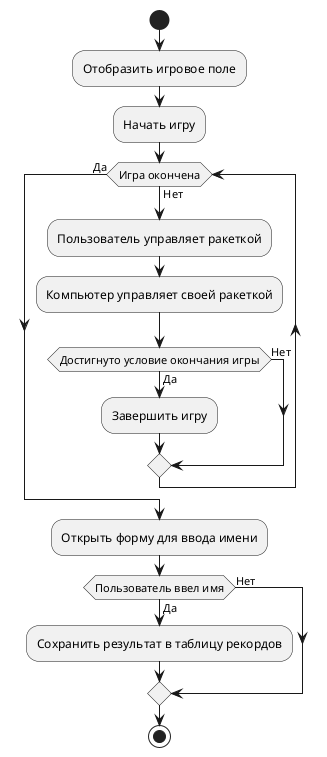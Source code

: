 @startuml
start

:Отобразить игровое поле;
:Начать игру;

while (Игра окончена) is (Нет)
  :Пользователь управляет ракеткой;
  :Компьютер управляет своей ракеткой;
  if (Достигнуто условие окончания игры) then (Да)
    :Завершить игру;
  else (Нет)
  endif
endwhile (Да)

:Открыть форму для ввода имени;
if (Пользователь ввел имя) then (Да)
  :Сохранить результат в таблицу рекордов;
else (Нет)
endif

stop
@enduml
